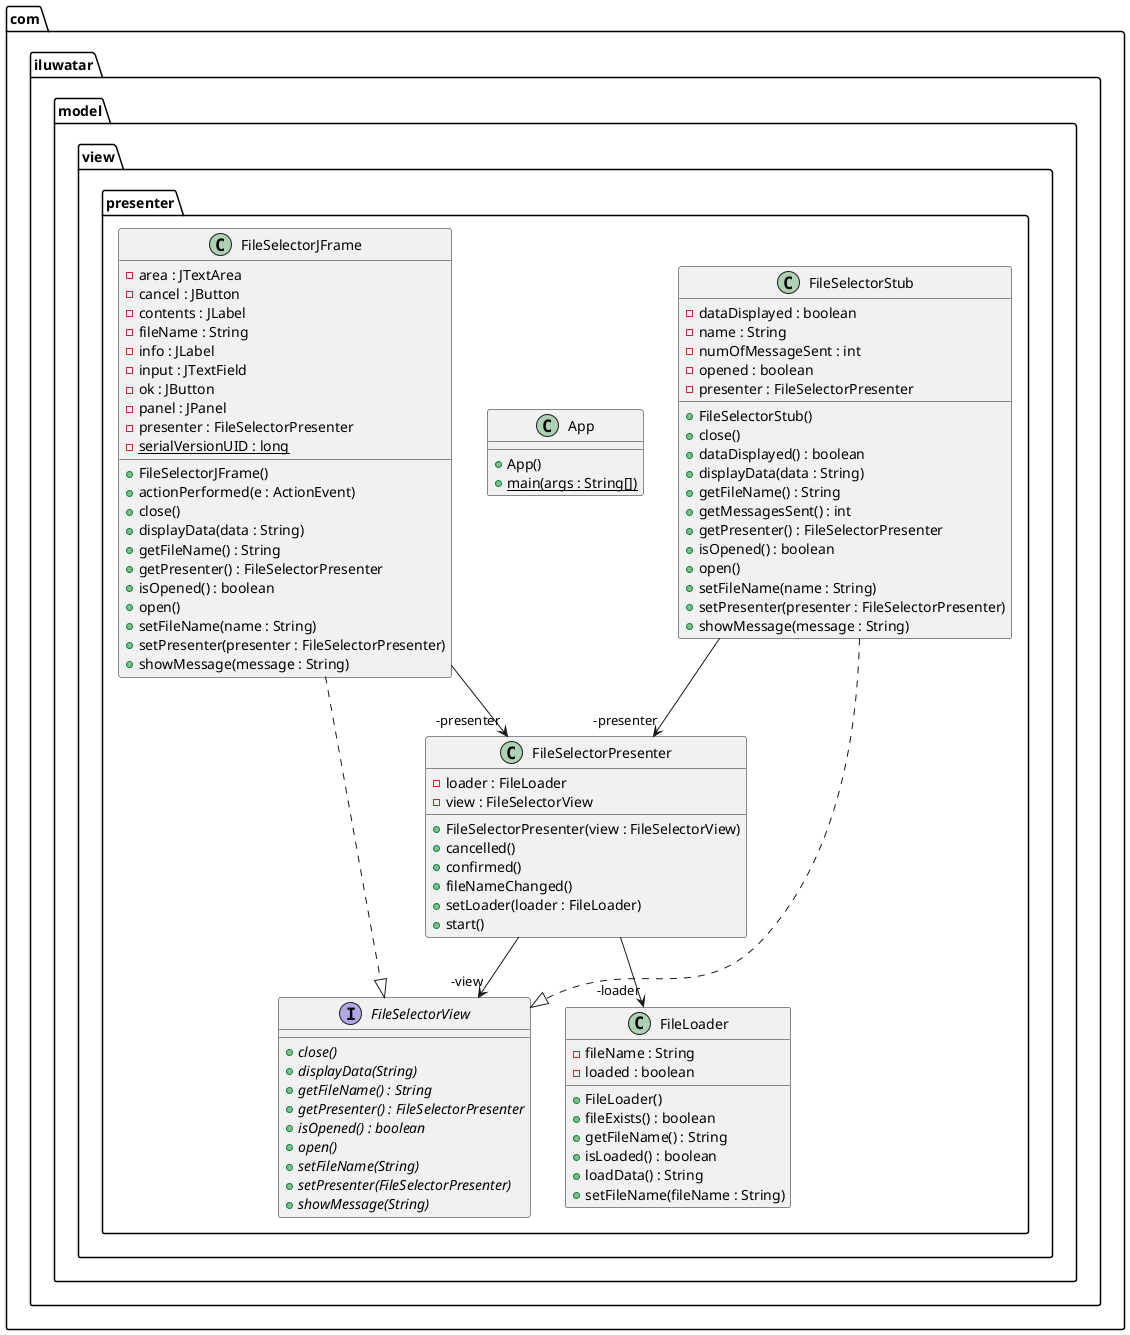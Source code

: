 @startuml
package com.iluwatar.model.view.presenter {
  class FileLoader {
    - fileName : String
    - loaded : boolean
    + FileLoader()
    + fileExists() : boolean
    + getFileName() : String
    + isLoaded() : boolean
    + loadData() : String
    + setFileName(fileName : String)
  }
  class FileSelectorJFrame {
    - area : JTextArea
    - cancel : JButton
    - contents : JLabel
    - fileName : String
    - info : JLabel
    - input : JTextField
    - ok : JButton
    - panel : JPanel
    - presenter : FileSelectorPresenter
    - serialVersionUID : long {static}
    + FileSelectorJFrame()
    + actionPerformed(e : ActionEvent)
    + close()
    + displayData(data : String)
    + getFileName() : String
    + getPresenter() : FileSelectorPresenter
    + isOpened() : boolean
    + open()
    + setFileName(name : String)
    + setPresenter(presenter : FileSelectorPresenter)
    + showMessage(message : String)
  }
  class App {
    + App()
    + main(args : String[]) {static}
  }
  interface FileSelectorView {
    + close() {abstract}
    + displayData(String) {abstract}
    + getFileName() : String {abstract}
    + getPresenter() : FileSelectorPresenter {abstract}
    + isOpened() : boolean {abstract}
    + open() {abstract}
    + setFileName(String) {abstract}
    + setPresenter(FileSelectorPresenter) {abstract}
    + showMessage(String) {abstract}
  }
  class FileSelectorStub {
    - dataDisplayed : boolean
    - name : String
    - numOfMessageSent : int
    - opened : boolean
    - presenter : FileSelectorPresenter
    + FileSelectorStub()
    + close()
    + dataDisplayed() : boolean
    + displayData(data : String)
    + getFileName() : String
    + getMessagesSent() : int
    + getPresenter() : FileSelectorPresenter
    + isOpened() : boolean
    + open()
    + setFileName(name : String)
    + setPresenter(presenter : FileSelectorPresenter)
    + showMessage(message : String)
  }
  class FileSelectorPresenter {
    - loader : FileLoader
    - view : FileSelectorView
    + FileSelectorPresenter(view : FileSelectorView)
    + cancelled()
    + confirmed()
    + fileNameChanged()
    + setLoader(loader : FileLoader)
    + start()
  }
}
FileSelectorStub -->  "-presenter" FileSelectorPresenter
FileSelectorJFrame -->  "-presenter" FileSelectorPresenter
FileSelectorPresenter -->  "-loader" FileLoader
FileSelectorPresenter -->  "-view" FileSelectorView
FileSelectorJFrame ..|> FileSelectorView 
FileSelectorStub ..|> FileSelectorView 
@enduml